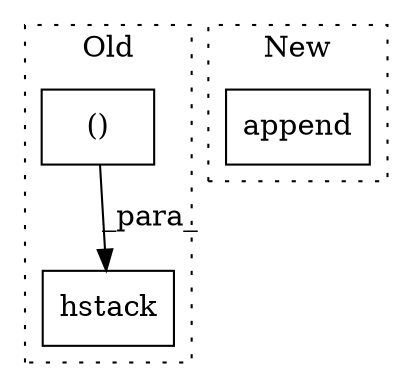 digraph G {
subgraph cluster0 {
1 [label="hstack" a="32" s="8202,8277" l="18,2" shape="box"];
3 [label="()" a="106" s="8220" l="57" shape="box"];
label = "Old";
style="dotted";
}
subgraph cluster1 {
2 [label="append" a="32" s="9374,9426" l="7,1" shape="box"];
label = "New";
style="dotted";
}
3 -> 1 [label="_para_"];
}